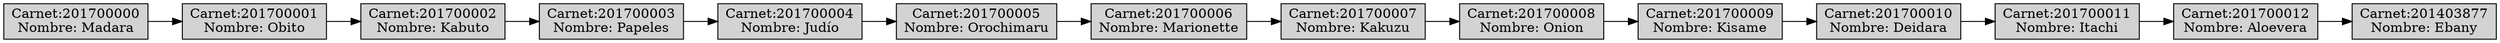 digraph G {
node[shape=rectangle, style=filled];
rankdir=LR;
N0[label="Carnet:201700000
Nombre: Madara"];
N1[label="Carnet:201700001
Nombre: Obito"];
N2[label="Carnet:201700002
Nombre: Kabuto"];
N3[label="Carnet:201700003
Nombre: Papeles"];
N4[label="Carnet:201700004
Nombre: Judío"];
N5[label="Carnet:201700005
Nombre: Orochimaru"];
N6[label="Carnet:201700006
Nombre: Marionette"];
N7[label="Carnet:201700007
Nombre: Kakuzu"];
N8[label="Carnet:201700008
Nombre: Onion"];
N9[label="Carnet:201700009
Nombre: Kisame"];
N10[label="Carnet:201700010
Nombre: Deidara"];
N11[label="Carnet:201700011
Nombre: Itachi"];
N12[label="Carnet:201700012
Nombre: Aloevera"];
N13[label="Carnet:201403877
Nombre: Ebany"];
N0->N1->N2->N3->N4->N5->N6->N7->N8->N9->N10->N11->N12->N13

}
